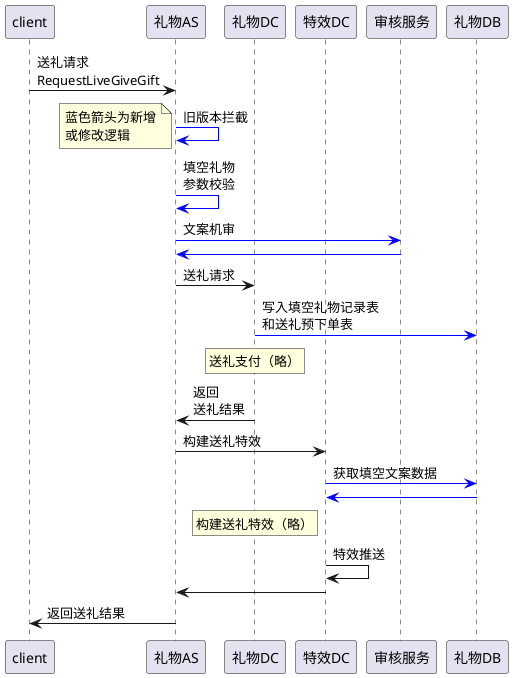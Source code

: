 @startuml

participant client
participant "礼物AS" as gas
participant "礼物DC" as gdc
participant "特效DC" as edc
participant "审核服务" as audit
participant "礼物DB" as db

client -> gas : 送礼请求\nRequestLiveGiveGift
gas -[#blue]> gas : 旧版本拦截
note left: 蓝色箭头为新增\n或修改逻辑
gas -[#blue]> gas : 填空礼物\n参数校验
gas -[#blue]> audit : 文案机审
gas <[#blue]- audit
gas -> gdc : 送礼请求
gdc -[#blue]> db : 写入填空礼物记录表\n和送礼预下单表
rnote over gdc : 送礼支付（略）
gas <- gdc : 返回\n送礼结果
gas -> edc : 构建送礼特效
edc -[#blue]> db : 获取填空文案数据
edc <[#blue]- db :
rnote over gdc : 构建送礼特效（略）
edc -> edc : 特效推送
gas <- edc :
client <- gas : 返回送礼结果

@enduml